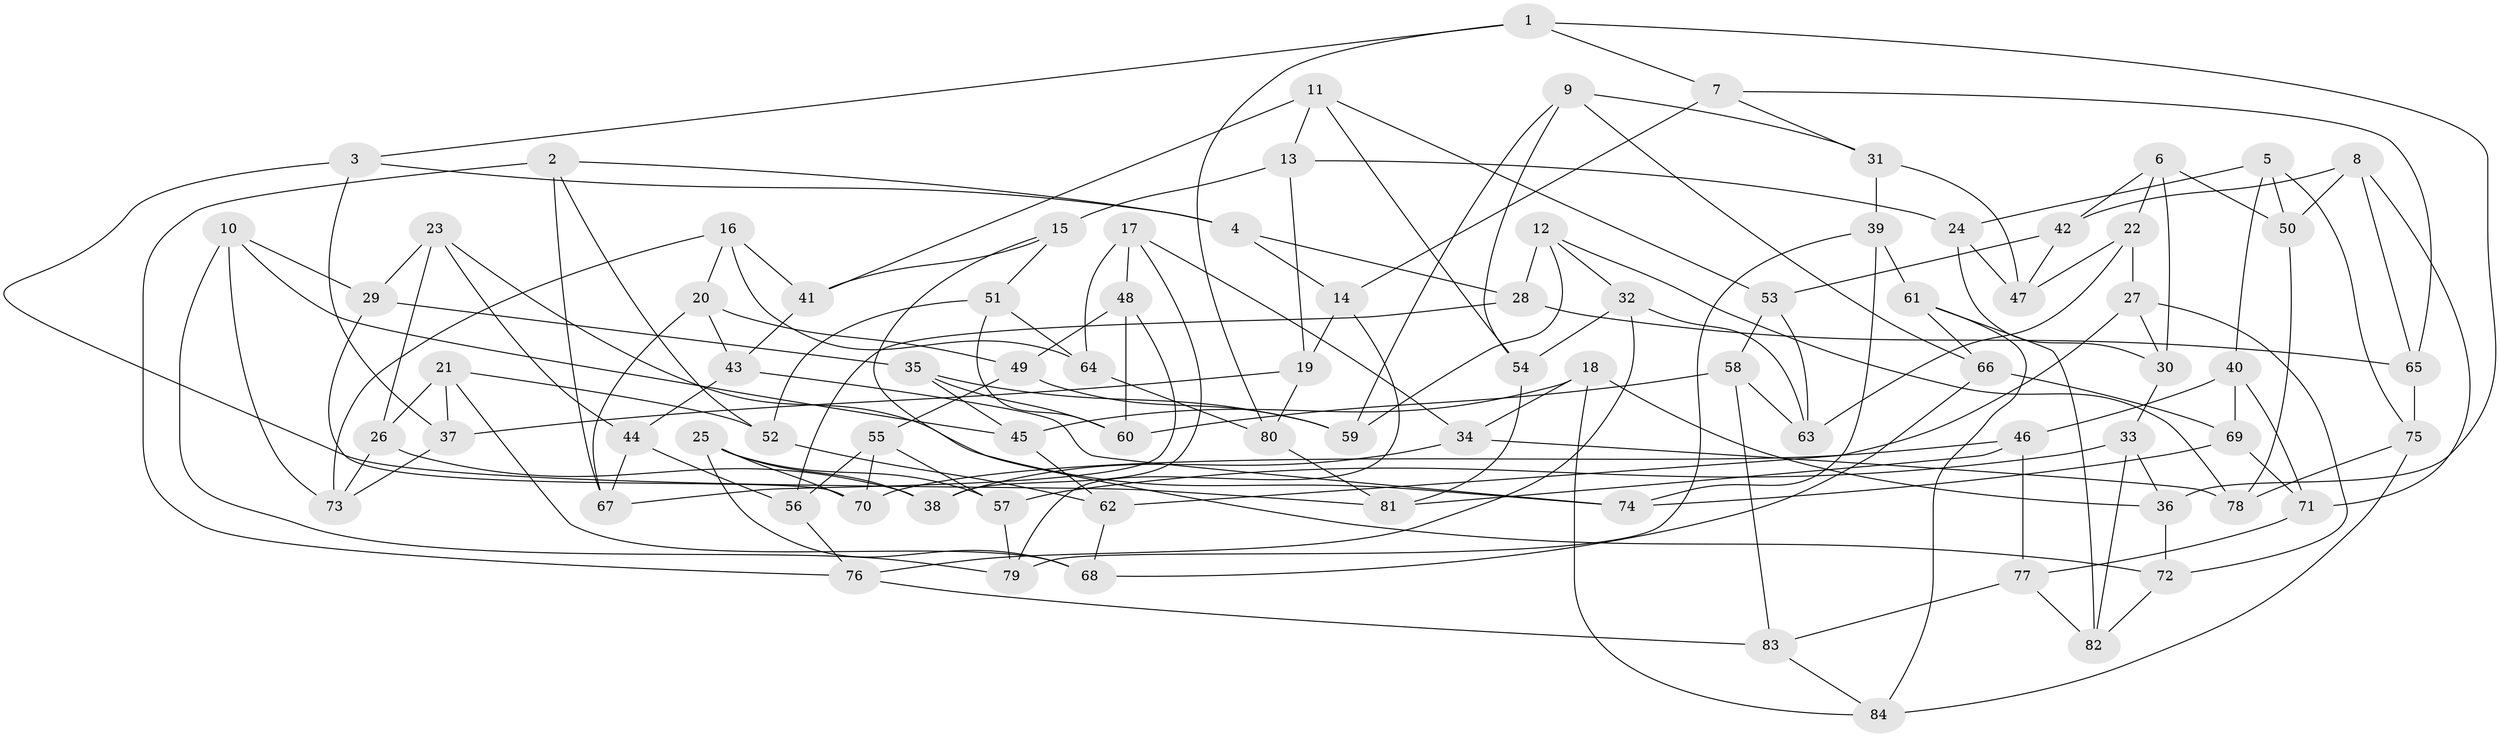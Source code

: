 // Generated by graph-tools (version 1.1) at 2025/38/03/09/25 02:38:09]
// undirected, 84 vertices, 168 edges
graph export_dot {
graph [start="1"]
  node [color=gray90,style=filled];
  1;
  2;
  3;
  4;
  5;
  6;
  7;
  8;
  9;
  10;
  11;
  12;
  13;
  14;
  15;
  16;
  17;
  18;
  19;
  20;
  21;
  22;
  23;
  24;
  25;
  26;
  27;
  28;
  29;
  30;
  31;
  32;
  33;
  34;
  35;
  36;
  37;
  38;
  39;
  40;
  41;
  42;
  43;
  44;
  45;
  46;
  47;
  48;
  49;
  50;
  51;
  52;
  53;
  54;
  55;
  56;
  57;
  58;
  59;
  60;
  61;
  62;
  63;
  64;
  65;
  66;
  67;
  68;
  69;
  70;
  71;
  72;
  73;
  74;
  75;
  76;
  77;
  78;
  79;
  80;
  81;
  82;
  83;
  84;
  1 -- 7;
  1 -- 80;
  1 -- 3;
  1 -- 36;
  2 -- 67;
  2 -- 76;
  2 -- 4;
  2 -- 52;
  3 -- 37;
  3 -- 81;
  3 -- 4;
  4 -- 28;
  4 -- 14;
  5 -- 75;
  5 -- 50;
  5 -- 40;
  5 -- 24;
  6 -- 22;
  6 -- 42;
  6 -- 50;
  6 -- 30;
  7 -- 31;
  7 -- 65;
  7 -- 14;
  8 -- 65;
  8 -- 42;
  8 -- 50;
  8 -- 71;
  9 -- 54;
  9 -- 59;
  9 -- 66;
  9 -- 31;
  10 -- 45;
  10 -- 79;
  10 -- 29;
  10 -- 73;
  11 -- 54;
  11 -- 53;
  11 -- 13;
  11 -- 41;
  12 -- 28;
  12 -- 59;
  12 -- 78;
  12 -- 32;
  13 -- 19;
  13 -- 24;
  13 -- 15;
  14 -- 19;
  14 -- 79;
  15 -- 41;
  15 -- 72;
  15 -- 51;
  16 -- 64;
  16 -- 41;
  16 -- 73;
  16 -- 20;
  17 -- 38;
  17 -- 48;
  17 -- 34;
  17 -- 64;
  18 -- 84;
  18 -- 34;
  18 -- 36;
  18 -- 45;
  19 -- 80;
  19 -- 37;
  20 -- 49;
  20 -- 67;
  20 -- 43;
  21 -- 26;
  21 -- 52;
  21 -- 37;
  21 -- 68;
  22 -- 47;
  22 -- 27;
  22 -- 63;
  23 -- 44;
  23 -- 74;
  23 -- 26;
  23 -- 29;
  24 -- 30;
  24 -- 47;
  25 -- 38;
  25 -- 68;
  25 -- 70;
  25 -- 57;
  26 -- 73;
  26 -- 38;
  27 -- 62;
  27 -- 72;
  27 -- 30;
  28 -- 56;
  28 -- 65;
  29 -- 35;
  29 -- 70;
  30 -- 33;
  31 -- 47;
  31 -- 39;
  32 -- 76;
  32 -- 54;
  32 -- 63;
  33 -- 36;
  33 -- 82;
  33 -- 57;
  34 -- 78;
  34 -- 38;
  35 -- 59;
  35 -- 60;
  35 -- 45;
  36 -- 72;
  37 -- 73;
  39 -- 79;
  39 -- 74;
  39 -- 61;
  40 -- 46;
  40 -- 71;
  40 -- 69;
  41 -- 43;
  42 -- 47;
  42 -- 53;
  43 -- 44;
  43 -- 74;
  44 -- 56;
  44 -- 67;
  45 -- 62;
  46 -- 70;
  46 -- 81;
  46 -- 77;
  48 -- 60;
  48 -- 67;
  48 -- 49;
  49 -- 59;
  49 -- 55;
  50 -- 78;
  51 -- 60;
  51 -- 52;
  51 -- 64;
  52 -- 62;
  53 -- 58;
  53 -- 63;
  54 -- 81;
  55 -- 57;
  55 -- 70;
  55 -- 56;
  56 -- 76;
  57 -- 79;
  58 -- 83;
  58 -- 60;
  58 -- 63;
  61 -- 84;
  61 -- 66;
  61 -- 82;
  62 -- 68;
  64 -- 80;
  65 -- 75;
  66 -- 68;
  66 -- 69;
  69 -- 74;
  69 -- 71;
  71 -- 77;
  72 -- 82;
  75 -- 84;
  75 -- 78;
  76 -- 83;
  77 -- 82;
  77 -- 83;
  80 -- 81;
  83 -- 84;
}
